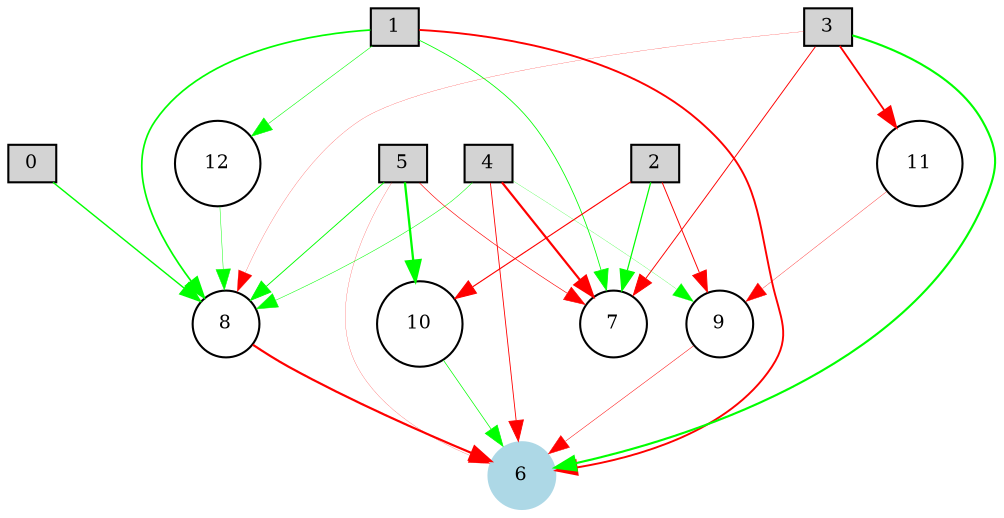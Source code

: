 digraph {
	node [fontsize=9 height=0.2 shape=circle width=0.2]
		0 [shape=box style=filled]
		1 [shape=box style=filled]
		2 [shape=box style=filled]
		3 [shape=box style=filled]
		4 [shape=box style=filled]
		5 [shape=box style=filled]
		6 [color=lightblue style=filled]
			4 -> 7 [color=red penwidth=1.05332802698 style=solid]
			4 -> 8 [color=green penwidth=0.250861538244 style=solid]
			5 -> 6 [color=red penwidth=0.102260877668 style=solid]
			10 -> 6 [color=green penwidth=0.344086376822 style=solid]
			3 -> 11 [color=red penwidth=0.873056754317 style=solid]
			1 -> 6 [color=red penwidth=0.920977682686 style=solid]
			3 -> 7 [color=red penwidth=0.452952467909 style=solid]
			5 -> 8 [color=green penwidth=0.438267523654 style=solid]
			4 -> 9 [color=green penwidth=0.115423882877 style=solid]
			2 -> 9 [color=red penwidth=0.459237041647 style=solid]
			3 -> 6 [color=green penwidth=1.01471841512 style=solid]
			8 -> 6 [color=red penwidth=1.04926084947 style=solid]
			11 -> 9 [color=red penwidth=0.165003001039 style=solid]
			2 -> 10 [color=red penwidth=0.538969277876 style=solid]
			0 -> 8 [color=green penwidth=0.675013541927 style=solid]
			9 -> 6 [color=red penwidth=0.234851502905 style=solid]
			2 -> 7 [color=green penwidth=0.591565009035 style=solid]
			5 -> 10 [color=green penwidth=1.1 style=solid]
			4 -> 6 [color=red penwidth=0.414949001389 style=solid]
			1 -> 12 [color=green penwidth=0.270460170766 style=solid]
			5 -> 7 [color=red penwidth=0.294969932647 style=solid]
			3 -> 8 [color=red penwidth=0.104028110346 style=solid]
			1 -> 8 [color=green penwidth=0.820212865783 style=solid]
			1 -> 7 [color=green penwidth=0.390641375753 style=solid]
			12 -> 8 [color=green penwidth=0.220915704213 style=solid]
}